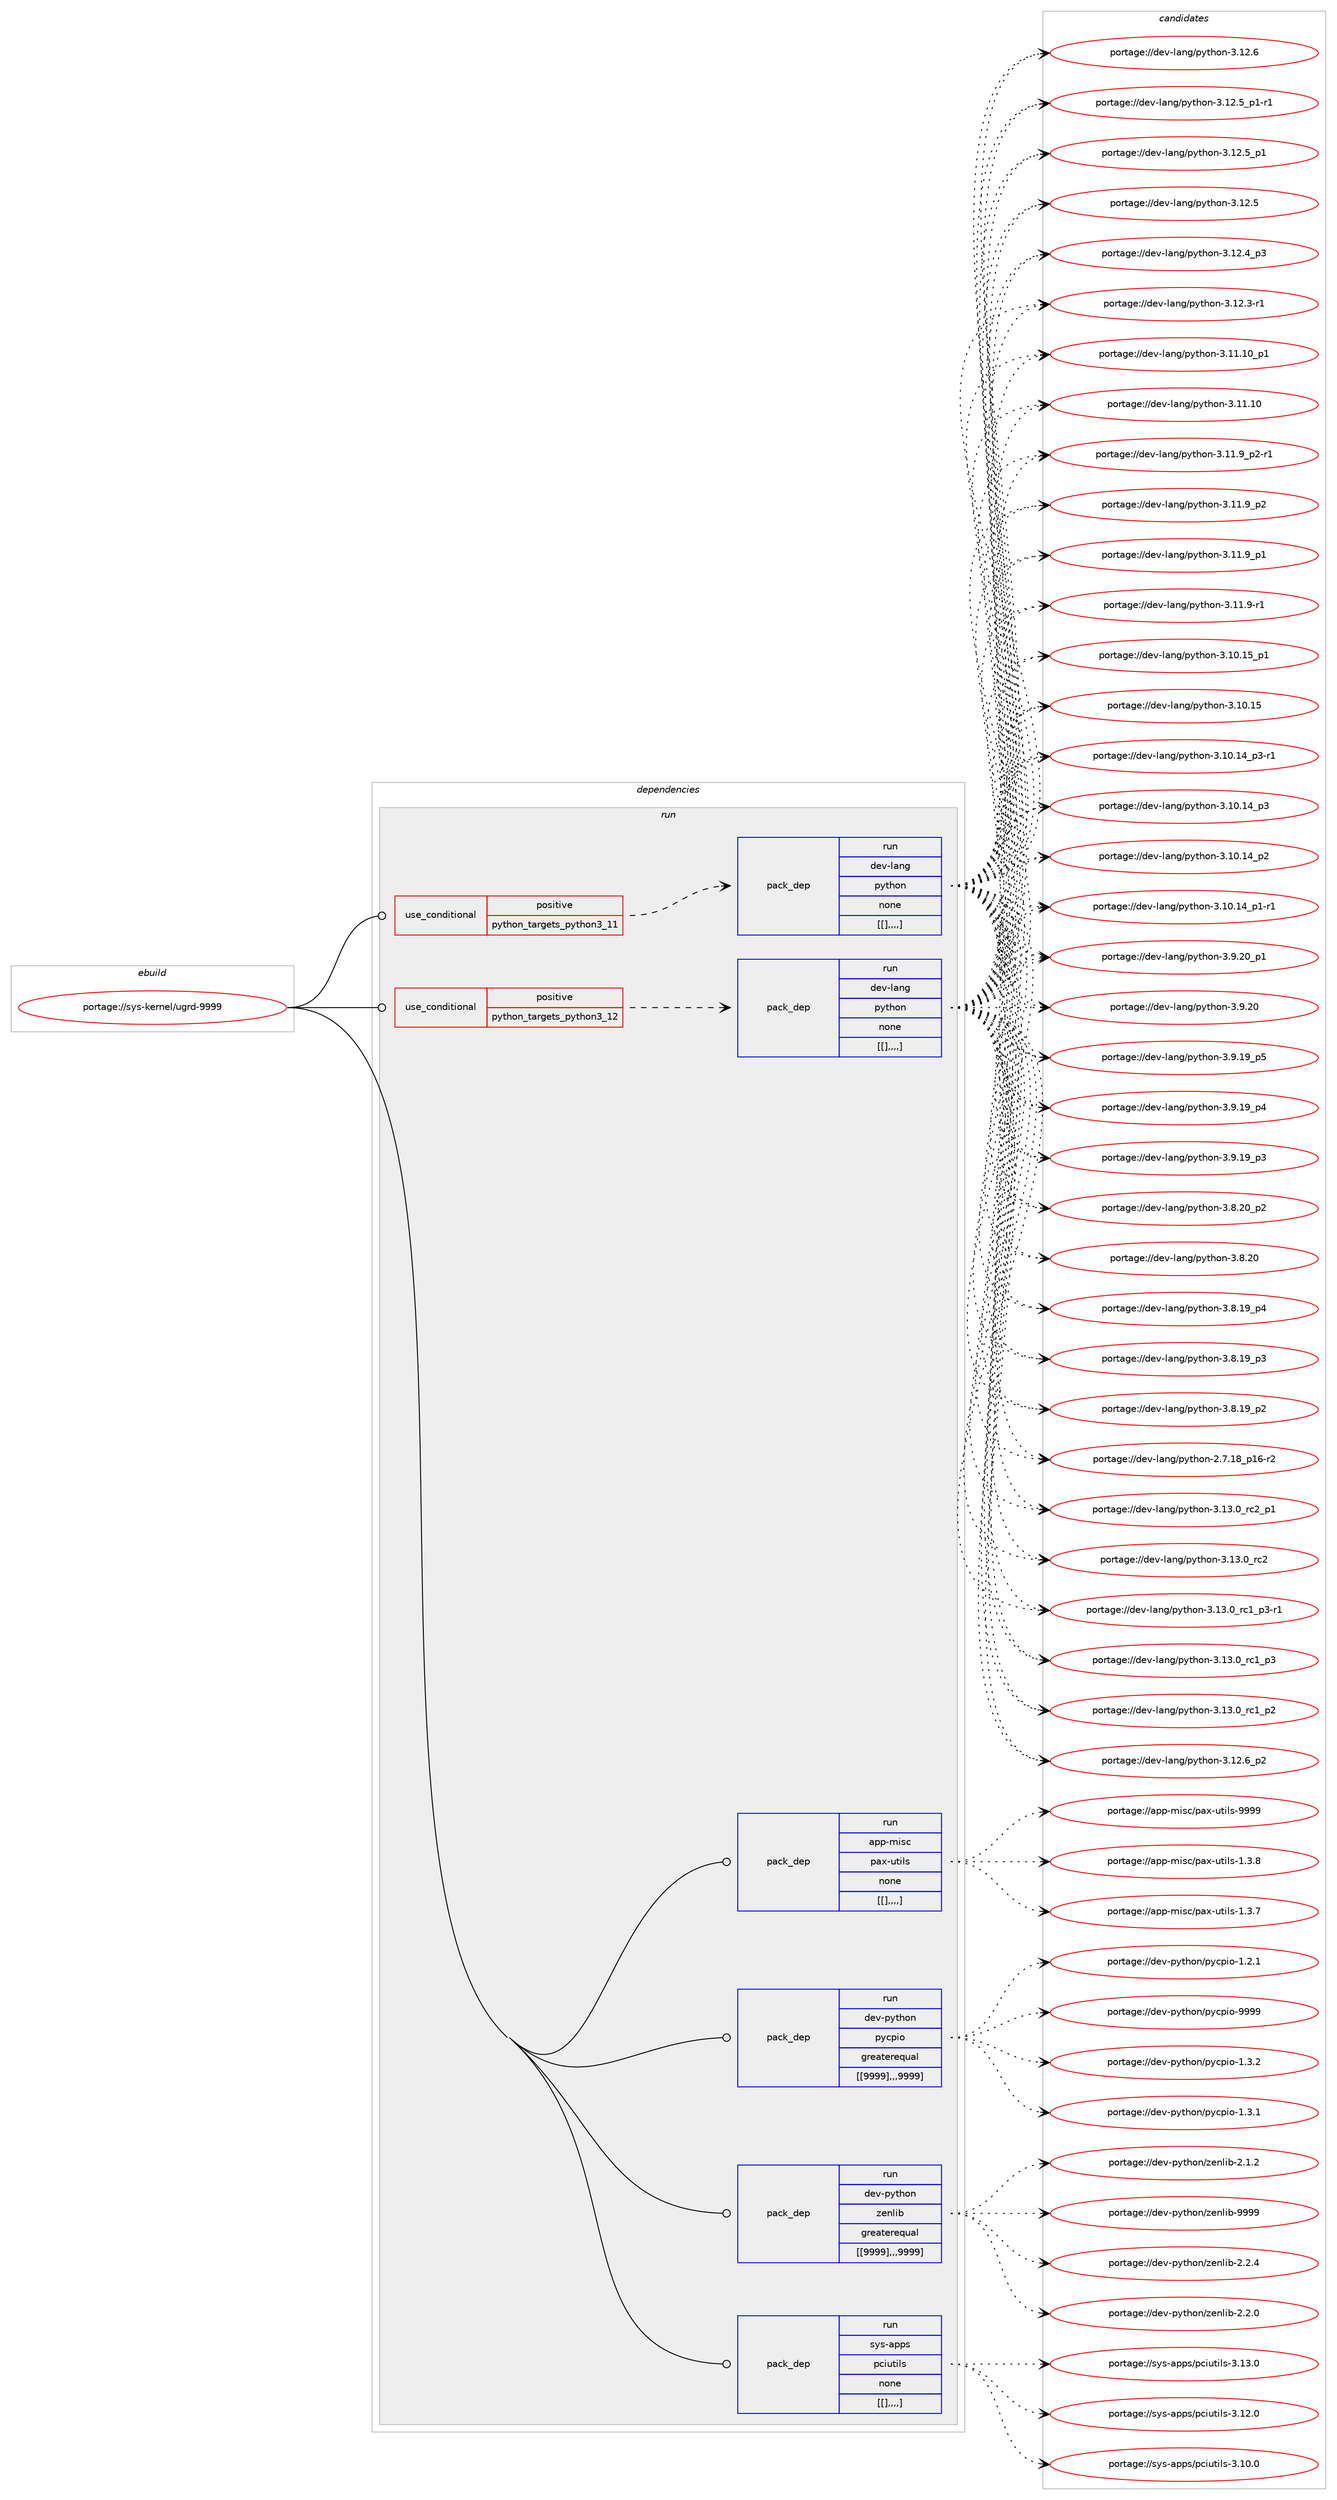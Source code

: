 digraph prolog {

# *************
# Graph options
# *************

newrank=true;
concentrate=true;
compound=true;
graph [rankdir=LR,fontname=Helvetica,fontsize=10,ranksep=1.5];#, ranksep=2.5, nodesep=0.2];
edge  [arrowhead=vee];
node  [fontname=Helvetica,fontsize=10];

# **********
# The ebuild
# **********

subgraph cluster_leftcol {
color=gray;
label=<<i>ebuild</i>>;
id [label="portage://sys-kernel/ugrd-9999", color=red, width=4, href="../sys-kernel/ugrd-9999.svg"];
}

# ****************
# The dependencies
# ****************

subgraph cluster_midcol {
color=gray;
label=<<i>dependencies</i>>;
subgraph cluster_compile {
fillcolor="#eeeeee";
style=filled;
label=<<i>compile</i>>;
}
subgraph cluster_compileandrun {
fillcolor="#eeeeee";
style=filled;
label=<<i>compile and run</i>>;
}
subgraph cluster_run {
fillcolor="#eeeeee";
style=filled;
label=<<i>run</i>>;
subgraph cond121808 {
dependency452248 [label=<<TABLE BORDER="0" CELLBORDER="1" CELLSPACING="0" CELLPADDING="4"><TR><TD ROWSPAN="3" CELLPADDING="10">use_conditional</TD></TR><TR><TD>positive</TD></TR><TR><TD>python_targets_python3_11</TD></TR></TABLE>>, shape=none, color=red];
subgraph pack327439 {
dependency452249 [label=<<TABLE BORDER="0" CELLBORDER="1" CELLSPACING="0" CELLPADDING="4" WIDTH="220"><TR><TD ROWSPAN="6" CELLPADDING="30">pack_dep</TD></TR><TR><TD WIDTH="110">run</TD></TR><TR><TD>dev-lang</TD></TR><TR><TD>python</TD></TR><TR><TD>none</TD></TR><TR><TD>[[],,,,]</TD></TR></TABLE>>, shape=none, color=blue];
}
dependency452248:e -> dependency452249:w [weight=20,style="dashed",arrowhead="vee"];
}
id:e -> dependency452248:w [weight=20,style="solid",arrowhead="odot"];
subgraph cond121809 {
dependency452250 [label=<<TABLE BORDER="0" CELLBORDER="1" CELLSPACING="0" CELLPADDING="4"><TR><TD ROWSPAN="3" CELLPADDING="10">use_conditional</TD></TR><TR><TD>positive</TD></TR><TR><TD>python_targets_python3_12</TD></TR></TABLE>>, shape=none, color=red];
subgraph pack327440 {
dependency452251 [label=<<TABLE BORDER="0" CELLBORDER="1" CELLSPACING="0" CELLPADDING="4" WIDTH="220"><TR><TD ROWSPAN="6" CELLPADDING="30">pack_dep</TD></TR><TR><TD WIDTH="110">run</TD></TR><TR><TD>dev-lang</TD></TR><TR><TD>python</TD></TR><TR><TD>none</TD></TR><TR><TD>[[],,,,]</TD></TR></TABLE>>, shape=none, color=blue];
}
dependency452250:e -> dependency452251:w [weight=20,style="dashed",arrowhead="vee"];
}
id:e -> dependency452250:w [weight=20,style="solid",arrowhead="odot"];
subgraph pack327441 {
dependency452252 [label=<<TABLE BORDER="0" CELLBORDER="1" CELLSPACING="0" CELLPADDING="4" WIDTH="220"><TR><TD ROWSPAN="6" CELLPADDING="30">pack_dep</TD></TR><TR><TD WIDTH="110">run</TD></TR><TR><TD>app-misc</TD></TR><TR><TD>pax-utils</TD></TR><TR><TD>none</TD></TR><TR><TD>[[],,,,]</TD></TR></TABLE>>, shape=none, color=blue];
}
id:e -> dependency452252:w [weight=20,style="solid",arrowhead="odot"];
subgraph pack327442 {
dependency452253 [label=<<TABLE BORDER="0" CELLBORDER="1" CELLSPACING="0" CELLPADDING="4" WIDTH="220"><TR><TD ROWSPAN="6" CELLPADDING="30">pack_dep</TD></TR><TR><TD WIDTH="110">run</TD></TR><TR><TD>dev-python</TD></TR><TR><TD>pycpio</TD></TR><TR><TD>greaterequal</TD></TR><TR><TD>[[9999],,,9999]</TD></TR></TABLE>>, shape=none, color=blue];
}
id:e -> dependency452253:w [weight=20,style="solid",arrowhead="odot"];
subgraph pack327443 {
dependency452254 [label=<<TABLE BORDER="0" CELLBORDER="1" CELLSPACING="0" CELLPADDING="4" WIDTH="220"><TR><TD ROWSPAN="6" CELLPADDING="30">pack_dep</TD></TR><TR><TD WIDTH="110">run</TD></TR><TR><TD>dev-python</TD></TR><TR><TD>zenlib</TD></TR><TR><TD>greaterequal</TD></TR><TR><TD>[[9999],,,9999]</TD></TR></TABLE>>, shape=none, color=blue];
}
id:e -> dependency452254:w [weight=20,style="solid",arrowhead="odot"];
subgraph pack327444 {
dependency452255 [label=<<TABLE BORDER="0" CELLBORDER="1" CELLSPACING="0" CELLPADDING="4" WIDTH="220"><TR><TD ROWSPAN="6" CELLPADDING="30">pack_dep</TD></TR><TR><TD WIDTH="110">run</TD></TR><TR><TD>sys-apps</TD></TR><TR><TD>pciutils</TD></TR><TR><TD>none</TD></TR><TR><TD>[[],,,,]</TD></TR></TABLE>>, shape=none, color=blue];
}
id:e -> dependency452255:w [weight=20,style="solid",arrowhead="odot"];
}
}

# **************
# The candidates
# **************

subgraph cluster_choices {
rank=same;
color=gray;
label=<<i>candidates</i>>;

subgraph choice327439 {
color=black;
nodesep=1;
choice100101118451089711010347112121116104111110455146495146489511499509511249 [label="portage://dev-lang/python-3.13.0_rc2_p1", color=red, width=4,href="../dev-lang/python-3.13.0_rc2_p1.svg"];
choice10010111845108971101034711212111610411111045514649514648951149950 [label="portage://dev-lang/python-3.13.0_rc2", color=red, width=4,href="../dev-lang/python-3.13.0_rc2.svg"];
choice1001011184510897110103471121211161041111104551464951464895114994995112514511449 [label="portage://dev-lang/python-3.13.0_rc1_p3-r1", color=red, width=4,href="../dev-lang/python-3.13.0_rc1_p3-r1.svg"];
choice100101118451089711010347112121116104111110455146495146489511499499511251 [label="portage://dev-lang/python-3.13.0_rc1_p3", color=red, width=4,href="../dev-lang/python-3.13.0_rc1_p3.svg"];
choice100101118451089711010347112121116104111110455146495146489511499499511250 [label="portage://dev-lang/python-3.13.0_rc1_p2", color=red, width=4,href="../dev-lang/python-3.13.0_rc1_p2.svg"];
choice100101118451089711010347112121116104111110455146495046549511250 [label="portage://dev-lang/python-3.12.6_p2", color=red, width=4,href="../dev-lang/python-3.12.6_p2.svg"];
choice10010111845108971101034711212111610411111045514649504654 [label="portage://dev-lang/python-3.12.6", color=red, width=4,href="../dev-lang/python-3.12.6.svg"];
choice1001011184510897110103471121211161041111104551464950465395112494511449 [label="portage://dev-lang/python-3.12.5_p1-r1", color=red, width=4,href="../dev-lang/python-3.12.5_p1-r1.svg"];
choice100101118451089711010347112121116104111110455146495046539511249 [label="portage://dev-lang/python-3.12.5_p1", color=red, width=4,href="../dev-lang/python-3.12.5_p1.svg"];
choice10010111845108971101034711212111610411111045514649504653 [label="portage://dev-lang/python-3.12.5", color=red, width=4,href="../dev-lang/python-3.12.5.svg"];
choice100101118451089711010347112121116104111110455146495046529511251 [label="portage://dev-lang/python-3.12.4_p3", color=red, width=4,href="../dev-lang/python-3.12.4_p3.svg"];
choice100101118451089711010347112121116104111110455146495046514511449 [label="portage://dev-lang/python-3.12.3-r1", color=red, width=4,href="../dev-lang/python-3.12.3-r1.svg"];
choice10010111845108971101034711212111610411111045514649494649489511249 [label="portage://dev-lang/python-3.11.10_p1", color=red, width=4,href="../dev-lang/python-3.11.10_p1.svg"];
choice1001011184510897110103471121211161041111104551464949464948 [label="portage://dev-lang/python-3.11.10", color=red, width=4,href="../dev-lang/python-3.11.10.svg"];
choice1001011184510897110103471121211161041111104551464949465795112504511449 [label="portage://dev-lang/python-3.11.9_p2-r1", color=red, width=4,href="../dev-lang/python-3.11.9_p2-r1.svg"];
choice100101118451089711010347112121116104111110455146494946579511250 [label="portage://dev-lang/python-3.11.9_p2", color=red, width=4,href="../dev-lang/python-3.11.9_p2.svg"];
choice100101118451089711010347112121116104111110455146494946579511249 [label="portage://dev-lang/python-3.11.9_p1", color=red, width=4,href="../dev-lang/python-3.11.9_p1.svg"];
choice100101118451089711010347112121116104111110455146494946574511449 [label="portage://dev-lang/python-3.11.9-r1", color=red, width=4,href="../dev-lang/python-3.11.9-r1.svg"];
choice10010111845108971101034711212111610411111045514649484649539511249 [label="portage://dev-lang/python-3.10.15_p1", color=red, width=4,href="../dev-lang/python-3.10.15_p1.svg"];
choice1001011184510897110103471121211161041111104551464948464953 [label="portage://dev-lang/python-3.10.15", color=red, width=4,href="../dev-lang/python-3.10.15.svg"];
choice100101118451089711010347112121116104111110455146494846495295112514511449 [label="portage://dev-lang/python-3.10.14_p3-r1", color=red, width=4,href="../dev-lang/python-3.10.14_p3-r1.svg"];
choice10010111845108971101034711212111610411111045514649484649529511251 [label="portage://dev-lang/python-3.10.14_p3", color=red, width=4,href="../dev-lang/python-3.10.14_p3.svg"];
choice10010111845108971101034711212111610411111045514649484649529511250 [label="portage://dev-lang/python-3.10.14_p2", color=red, width=4,href="../dev-lang/python-3.10.14_p2.svg"];
choice100101118451089711010347112121116104111110455146494846495295112494511449 [label="portage://dev-lang/python-3.10.14_p1-r1", color=red, width=4,href="../dev-lang/python-3.10.14_p1-r1.svg"];
choice100101118451089711010347112121116104111110455146574650489511249 [label="portage://dev-lang/python-3.9.20_p1", color=red, width=4,href="../dev-lang/python-3.9.20_p1.svg"];
choice10010111845108971101034711212111610411111045514657465048 [label="portage://dev-lang/python-3.9.20", color=red, width=4,href="../dev-lang/python-3.9.20.svg"];
choice100101118451089711010347112121116104111110455146574649579511253 [label="portage://dev-lang/python-3.9.19_p5", color=red, width=4,href="../dev-lang/python-3.9.19_p5.svg"];
choice100101118451089711010347112121116104111110455146574649579511252 [label="portage://dev-lang/python-3.9.19_p4", color=red, width=4,href="../dev-lang/python-3.9.19_p4.svg"];
choice100101118451089711010347112121116104111110455146574649579511251 [label="portage://dev-lang/python-3.9.19_p3", color=red, width=4,href="../dev-lang/python-3.9.19_p3.svg"];
choice100101118451089711010347112121116104111110455146564650489511250 [label="portage://dev-lang/python-3.8.20_p2", color=red, width=4,href="../dev-lang/python-3.8.20_p2.svg"];
choice10010111845108971101034711212111610411111045514656465048 [label="portage://dev-lang/python-3.8.20", color=red, width=4,href="../dev-lang/python-3.8.20.svg"];
choice100101118451089711010347112121116104111110455146564649579511252 [label="portage://dev-lang/python-3.8.19_p4", color=red, width=4,href="../dev-lang/python-3.8.19_p4.svg"];
choice100101118451089711010347112121116104111110455146564649579511251 [label="portage://dev-lang/python-3.8.19_p3", color=red, width=4,href="../dev-lang/python-3.8.19_p3.svg"];
choice100101118451089711010347112121116104111110455146564649579511250 [label="portage://dev-lang/python-3.8.19_p2", color=red, width=4,href="../dev-lang/python-3.8.19_p2.svg"];
choice100101118451089711010347112121116104111110455046554649569511249544511450 [label="portage://dev-lang/python-2.7.18_p16-r2", color=red, width=4,href="../dev-lang/python-2.7.18_p16-r2.svg"];
dependency452249:e -> choice100101118451089711010347112121116104111110455146495146489511499509511249:w [style=dotted,weight="100"];
dependency452249:e -> choice10010111845108971101034711212111610411111045514649514648951149950:w [style=dotted,weight="100"];
dependency452249:e -> choice1001011184510897110103471121211161041111104551464951464895114994995112514511449:w [style=dotted,weight="100"];
dependency452249:e -> choice100101118451089711010347112121116104111110455146495146489511499499511251:w [style=dotted,weight="100"];
dependency452249:e -> choice100101118451089711010347112121116104111110455146495146489511499499511250:w [style=dotted,weight="100"];
dependency452249:e -> choice100101118451089711010347112121116104111110455146495046549511250:w [style=dotted,weight="100"];
dependency452249:e -> choice10010111845108971101034711212111610411111045514649504654:w [style=dotted,weight="100"];
dependency452249:e -> choice1001011184510897110103471121211161041111104551464950465395112494511449:w [style=dotted,weight="100"];
dependency452249:e -> choice100101118451089711010347112121116104111110455146495046539511249:w [style=dotted,weight="100"];
dependency452249:e -> choice10010111845108971101034711212111610411111045514649504653:w [style=dotted,weight="100"];
dependency452249:e -> choice100101118451089711010347112121116104111110455146495046529511251:w [style=dotted,weight="100"];
dependency452249:e -> choice100101118451089711010347112121116104111110455146495046514511449:w [style=dotted,weight="100"];
dependency452249:e -> choice10010111845108971101034711212111610411111045514649494649489511249:w [style=dotted,weight="100"];
dependency452249:e -> choice1001011184510897110103471121211161041111104551464949464948:w [style=dotted,weight="100"];
dependency452249:e -> choice1001011184510897110103471121211161041111104551464949465795112504511449:w [style=dotted,weight="100"];
dependency452249:e -> choice100101118451089711010347112121116104111110455146494946579511250:w [style=dotted,weight="100"];
dependency452249:e -> choice100101118451089711010347112121116104111110455146494946579511249:w [style=dotted,weight="100"];
dependency452249:e -> choice100101118451089711010347112121116104111110455146494946574511449:w [style=dotted,weight="100"];
dependency452249:e -> choice10010111845108971101034711212111610411111045514649484649539511249:w [style=dotted,weight="100"];
dependency452249:e -> choice1001011184510897110103471121211161041111104551464948464953:w [style=dotted,weight="100"];
dependency452249:e -> choice100101118451089711010347112121116104111110455146494846495295112514511449:w [style=dotted,weight="100"];
dependency452249:e -> choice10010111845108971101034711212111610411111045514649484649529511251:w [style=dotted,weight="100"];
dependency452249:e -> choice10010111845108971101034711212111610411111045514649484649529511250:w [style=dotted,weight="100"];
dependency452249:e -> choice100101118451089711010347112121116104111110455146494846495295112494511449:w [style=dotted,weight="100"];
dependency452249:e -> choice100101118451089711010347112121116104111110455146574650489511249:w [style=dotted,weight="100"];
dependency452249:e -> choice10010111845108971101034711212111610411111045514657465048:w [style=dotted,weight="100"];
dependency452249:e -> choice100101118451089711010347112121116104111110455146574649579511253:w [style=dotted,weight="100"];
dependency452249:e -> choice100101118451089711010347112121116104111110455146574649579511252:w [style=dotted,weight="100"];
dependency452249:e -> choice100101118451089711010347112121116104111110455146574649579511251:w [style=dotted,weight="100"];
dependency452249:e -> choice100101118451089711010347112121116104111110455146564650489511250:w [style=dotted,weight="100"];
dependency452249:e -> choice10010111845108971101034711212111610411111045514656465048:w [style=dotted,weight="100"];
dependency452249:e -> choice100101118451089711010347112121116104111110455146564649579511252:w [style=dotted,weight="100"];
dependency452249:e -> choice100101118451089711010347112121116104111110455146564649579511251:w [style=dotted,weight="100"];
dependency452249:e -> choice100101118451089711010347112121116104111110455146564649579511250:w [style=dotted,weight="100"];
dependency452249:e -> choice100101118451089711010347112121116104111110455046554649569511249544511450:w [style=dotted,weight="100"];
}
subgraph choice327440 {
color=black;
nodesep=1;
choice100101118451089711010347112121116104111110455146495146489511499509511249 [label="portage://dev-lang/python-3.13.0_rc2_p1", color=red, width=4,href="../dev-lang/python-3.13.0_rc2_p1.svg"];
choice10010111845108971101034711212111610411111045514649514648951149950 [label="portage://dev-lang/python-3.13.0_rc2", color=red, width=4,href="../dev-lang/python-3.13.0_rc2.svg"];
choice1001011184510897110103471121211161041111104551464951464895114994995112514511449 [label="portage://dev-lang/python-3.13.0_rc1_p3-r1", color=red, width=4,href="../dev-lang/python-3.13.0_rc1_p3-r1.svg"];
choice100101118451089711010347112121116104111110455146495146489511499499511251 [label="portage://dev-lang/python-3.13.0_rc1_p3", color=red, width=4,href="../dev-lang/python-3.13.0_rc1_p3.svg"];
choice100101118451089711010347112121116104111110455146495146489511499499511250 [label="portage://dev-lang/python-3.13.0_rc1_p2", color=red, width=4,href="../dev-lang/python-3.13.0_rc1_p2.svg"];
choice100101118451089711010347112121116104111110455146495046549511250 [label="portage://dev-lang/python-3.12.6_p2", color=red, width=4,href="../dev-lang/python-3.12.6_p2.svg"];
choice10010111845108971101034711212111610411111045514649504654 [label="portage://dev-lang/python-3.12.6", color=red, width=4,href="../dev-lang/python-3.12.6.svg"];
choice1001011184510897110103471121211161041111104551464950465395112494511449 [label="portage://dev-lang/python-3.12.5_p1-r1", color=red, width=4,href="../dev-lang/python-3.12.5_p1-r1.svg"];
choice100101118451089711010347112121116104111110455146495046539511249 [label="portage://dev-lang/python-3.12.5_p1", color=red, width=4,href="../dev-lang/python-3.12.5_p1.svg"];
choice10010111845108971101034711212111610411111045514649504653 [label="portage://dev-lang/python-3.12.5", color=red, width=4,href="../dev-lang/python-3.12.5.svg"];
choice100101118451089711010347112121116104111110455146495046529511251 [label="portage://dev-lang/python-3.12.4_p3", color=red, width=4,href="../dev-lang/python-3.12.4_p3.svg"];
choice100101118451089711010347112121116104111110455146495046514511449 [label="portage://dev-lang/python-3.12.3-r1", color=red, width=4,href="../dev-lang/python-3.12.3-r1.svg"];
choice10010111845108971101034711212111610411111045514649494649489511249 [label="portage://dev-lang/python-3.11.10_p1", color=red, width=4,href="../dev-lang/python-3.11.10_p1.svg"];
choice1001011184510897110103471121211161041111104551464949464948 [label="portage://dev-lang/python-3.11.10", color=red, width=4,href="../dev-lang/python-3.11.10.svg"];
choice1001011184510897110103471121211161041111104551464949465795112504511449 [label="portage://dev-lang/python-3.11.9_p2-r1", color=red, width=4,href="../dev-lang/python-3.11.9_p2-r1.svg"];
choice100101118451089711010347112121116104111110455146494946579511250 [label="portage://dev-lang/python-3.11.9_p2", color=red, width=4,href="../dev-lang/python-3.11.9_p2.svg"];
choice100101118451089711010347112121116104111110455146494946579511249 [label="portage://dev-lang/python-3.11.9_p1", color=red, width=4,href="../dev-lang/python-3.11.9_p1.svg"];
choice100101118451089711010347112121116104111110455146494946574511449 [label="portage://dev-lang/python-3.11.9-r1", color=red, width=4,href="../dev-lang/python-3.11.9-r1.svg"];
choice10010111845108971101034711212111610411111045514649484649539511249 [label="portage://dev-lang/python-3.10.15_p1", color=red, width=4,href="../dev-lang/python-3.10.15_p1.svg"];
choice1001011184510897110103471121211161041111104551464948464953 [label="portage://dev-lang/python-3.10.15", color=red, width=4,href="../dev-lang/python-3.10.15.svg"];
choice100101118451089711010347112121116104111110455146494846495295112514511449 [label="portage://dev-lang/python-3.10.14_p3-r1", color=red, width=4,href="../dev-lang/python-3.10.14_p3-r1.svg"];
choice10010111845108971101034711212111610411111045514649484649529511251 [label="portage://dev-lang/python-3.10.14_p3", color=red, width=4,href="../dev-lang/python-3.10.14_p3.svg"];
choice10010111845108971101034711212111610411111045514649484649529511250 [label="portage://dev-lang/python-3.10.14_p2", color=red, width=4,href="../dev-lang/python-3.10.14_p2.svg"];
choice100101118451089711010347112121116104111110455146494846495295112494511449 [label="portage://dev-lang/python-3.10.14_p1-r1", color=red, width=4,href="../dev-lang/python-3.10.14_p1-r1.svg"];
choice100101118451089711010347112121116104111110455146574650489511249 [label="portage://dev-lang/python-3.9.20_p1", color=red, width=4,href="../dev-lang/python-3.9.20_p1.svg"];
choice10010111845108971101034711212111610411111045514657465048 [label="portage://dev-lang/python-3.9.20", color=red, width=4,href="../dev-lang/python-3.9.20.svg"];
choice100101118451089711010347112121116104111110455146574649579511253 [label="portage://dev-lang/python-3.9.19_p5", color=red, width=4,href="../dev-lang/python-3.9.19_p5.svg"];
choice100101118451089711010347112121116104111110455146574649579511252 [label="portage://dev-lang/python-3.9.19_p4", color=red, width=4,href="../dev-lang/python-3.9.19_p4.svg"];
choice100101118451089711010347112121116104111110455146574649579511251 [label="portage://dev-lang/python-3.9.19_p3", color=red, width=4,href="../dev-lang/python-3.9.19_p3.svg"];
choice100101118451089711010347112121116104111110455146564650489511250 [label="portage://dev-lang/python-3.8.20_p2", color=red, width=4,href="../dev-lang/python-3.8.20_p2.svg"];
choice10010111845108971101034711212111610411111045514656465048 [label="portage://dev-lang/python-3.8.20", color=red, width=4,href="../dev-lang/python-3.8.20.svg"];
choice100101118451089711010347112121116104111110455146564649579511252 [label="portage://dev-lang/python-3.8.19_p4", color=red, width=4,href="../dev-lang/python-3.8.19_p4.svg"];
choice100101118451089711010347112121116104111110455146564649579511251 [label="portage://dev-lang/python-3.8.19_p3", color=red, width=4,href="../dev-lang/python-3.8.19_p3.svg"];
choice100101118451089711010347112121116104111110455146564649579511250 [label="portage://dev-lang/python-3.8.19_p2", color=red, width=4,href="../dev-lang/python-3.8.19_p2.svg"];
choice100101118451089711010347112121116104111110455046554649569511249544511450 [label="portage://dev-lang/python-2.7.18_p16-r2", color=red, width=4,href="../dev-lang/python-2.7.18_p16-r2.svg"];
dependency452251:e -> choice100101118451089711010347112121116104111110455146495146489511499509511249:w [style=dotted,weight="100"];
dependency452251:e -> choice10010111845108971101034711212111610411111045514649514648951149950:w [style=dotted,weight="100"];
dependency452251:e -> choice1001011184510897110103471121211161041111104551464951464895114994995112514511449:w [style=dotted,weight="100"];
dependency452251:e -> choice100101118451089711010347112121116104111110455146495146489511499499511251:w [style=dotted,weight="100"];
dependency452251:e -> choice100101118451089711010347112121116104111110455146495146489511499499511250:w [style=dotted,weight="100"];
dependency452251:e -> choice100101118451089711010347112121116104111110455146495046549511250:w [style=dotted,weight="100"];
dependency452251:e -> choice10010111845108971101034711212111610411111045514649504654:w [style=dotted,weight="100"];
dependency452251:e -> choice1001011184510897110103471121211161041111104551464950465395112494511449:w [style=dotted,weight="100"];
dependency452251:e -> choice100101118451089711010347112121116104111110455146495046539511249:w [style=dotted,weight="100"];
dependency452251:e -> choice10010111845108971101034711212111610411111045514649504653:w [style=dotted,weight="100"];
dependency452251:e -> choice100101118451089711010347112121116104111110455146495046529511251:w [style=dotted,weight="100"];
dependency452251:e -> choice100101118451089711010347112121116104111110455146495046514511449:w [style=dotted,weight="100"];
dependency452251:e -> choice10010111845108971101034711212111610411111045514649494649489511249:w [style=dotted,weight="100"];
dependency452251:e -> choice1001011184510897110103471121211161041111104551464949464948:w [style=dotted,weight="100"];
dependency452251:e -> choice1001011184510897110103471121211161041111104551464949465795112504511449:w [style=dotted,weight="100"];
dependency452251:e -> choice100101118451089711010347112121116104111110455146494946579511250:w [style=dotted,weight="100"];
dependency452251:e -> choice100101118451089711010347112121116104111110455146494946579511249:w [style=dotted,weight="100"];
dependency452251:e -> choice100101118451089711010347112121116104111110455146494946574511449:w [style=dotted,weight="100"];
dependency452251:e -> choice10010111845108971101034711212111610411111045514649484649539511249:w [style=dotted,weight="100"];
dependency452251:e -> choice1001011184510897110103471121211161041111104551464948464953:w [style=dotted,weight="100"];
dependency452251:e -> choice100101118451089711010347112121116104111110455146494846495295112514511449:w [style=dotted,weight="100"];
dependency452251:e -> choice10010111845108971101034711212111610411111045514649484649529511251:w [style=dotted,weight="100"];
dependency452251:e -> choice10010111845108971101034711212111610411111045514649484649529511250:w [style=dotted,weight="100"];
dependency452251:e -> choice100101118451089711010347112121116104111110455146494846495295112494511449:w [style=dotted,weight="100"];
dependency452251:e -> choice100101118451089711010347112121116104111110455146574650489511249:w [style=dotted,weight="100"];
dependency452251:e -> choice10010111845108971101034711212111610411111045514657465048:w [style=dotted,weight="100"];
dependency452251:e -> choice100101118451089711010347112121116104111110455146574649579511253:w [style=dotted,weight="100"];
dependency452251:e -> choice100101118451089711010347112121116104111110455146574649579511252:w [style=dotted,weight="100"];
dependency452251:e -> choice100101118451089711010347112121116104111110455146574649579511251:w [style=dotted,weight="100"];
dependency452251:e -> choice100101118451089711010347112121116104111110455146564650489511250:w [style=dotted,weight="100"];
dependency452251:e -> choice10010111845108971101034711212111610411111045514656465048:w [style=dotted,weight="100"];
dependency452251:e -> choice100101118451089711010347112121116104111110455146564649579511252:w [style=dotted,weight="100"];
dependency452251:e -> choice100101118451089711010347112121116104111110455146564649579511251:w [style=dotted,weight="100"];
dependency452251:e -> choice100101118451089711010347112121116104111110455146564649579511250:w [style=dotted,weight="100"];
dependency452251:e -> choice100101118451089711010347112121116104111110455046554649569511249544511450:w [style=dotted,weight="100"];
}
subgraph choice327441 {
color=black;
nodesep=1;
choice9711211245109105115994711297120451171161051081154557575757 [label="portage://app-misc/pax-utils-9999", color=red, width=4,href="../app-misc/pax-utils-9999.svg"];
choice971121124510910511599471129712045117116105108115454946514656 [label="portage://app-misc/pax-utils-1.3.8", color=red, width=4,href="../app-misc/pax-utils-1.3.8.svg"];
choice971121124510910511599471129712045117116105108115454946514655 [label="portage://app-misc/pax-utils-1.3.7", color=red, width=4,href="../app-misc/pax-utils-1.3.7.svg"];
dependency452252:e -> choice9711211245109105115994711297120451171161051081154557575757:w [style=dotted,weight="100"];
dependency452252:e -> choice971121124510910511599471129712045117116105108115454946514656:w [style=dotted,weight="100"];
dependency452252:e -> choice971121124510910511599471129712045117116105108115454946514655:w [style=dotted,weight="100"];
}
subgraph choice327442 {
color=black;
nodesep=1;
choice1001011184511212111610411111047112121991121051114557575757 [label="portage://dev-python/pycpio-9999", color=red, width=4,href="../dev-python/pycpio-9999.svg"];
choice100101118451121211161041111104711212199112105111454946514650 [label="portage://dev-python/pycpio-1.3.2", color=red, width=4,href="../dev-python/pycpio-1.3.2.svg"];
choice100101118451121211161041111104711212199112105111454946514649 [label="portage://dev-python/pycpio-1.3.1", color=red, width=4,href="../dev-python/pycpio-1.3.1.svg"];
choice100101118451121211161041111104711212199112105111454946504649 [label="portage://dev-python/pycpio-1.2.1", color=red, width=4,href="../dev-python/pycpio-1.2.1.svg"];
dependency452253:e -> choice1001011184511212111610411111047112121991121051114557575757:w [style=dotted,weight="100"];
dependency452253:e -> choice100101118451121211161041111104711212199112105111454946514650:w [style=dotted,weight="100"];
dependency452253:e -> choice100101118451121211161041111104711212199112105111454946514649:w [style=dotted,weight="100"];
dependency452253:e -> choice100101118451121211161041111104711212199112105111454946504649:w [style=dotted,weight="100"];
}
subgraph choice327443 {
color=black;
nodesep=1;
choice1001011184511212111610411111047122101110108105984557575757 [label="portage://dev-python/zenlib-9999", color=red, width=4,href="../dev-python/zenlib-9999.svg"];
choice100101118451121211161041111104712210111010810598455046504652 [label="portage://dev-python/zenlib-2.2.4", color=red, width=4,href="../dev-python/zenlib-2.2.4.svg"];
choice100101118451121211161041111104712210111010810598455046504648 [label="portage://dev-python/zenlib-2.2.0", color=red, width=4,href="../dev-python/zenlib-2.2.0.svg"];
choice100101118451121211161041111104712210111010810598455046494650 [label="portage://dev-python/zenlib-2.1.2", color=red, width=4,href="../dev-python/zenlib-2.1.2.svg"];
dependency452254:e -> choice1001011184511212111610411111047122101110108105984557575757:w [style=dotted,weight="100"];
dependency452254:e -> choice100101118451121211161041111104712210111010810598455046504652:w [style=dotted,weight="100"];
dependency452254:e -> choice100101118451121211161041111104712210111010810598455046504648:w [style=dotted,weight="100"];
dependency452254:e -> choice100101118451121211161041111104712210111010810598455046494650:w [style=dotted,weight="100"];
}
subgraph choice327444 {
color=black;
nodesep=1;
choice1151211154597112112115471129910511711610510811545514649514648 [label="portage://sys-apps/pciutils-3.13.0", color=red, width=4,href="../sys-apps/pciutils-3.13.0.svg"];
choice1151211154597112112115471129910511711610510811545514649504648 [label="portage://sys-apps/pciutils-3.12.0", color=red, width=4,href="../sys-apps/pciutils-3.12.0.svg"];
choice1151211154597112112115471129910511711610510811545514649484648 [label="portage://sys-apps/pciutils-3.10.0", color=red, width=4,href="../sys-apps/pciutils-3.10.0.svg"];
dependency452255:e -> choice1151211154597112112115471129910511711610510811545514649514648:w [style=dotted,weight="100"];
dependency452255:e -> choice1151211154597112112115471129910511711610510811545514649504648:w [style=dotted,weight="100"];
dependency452255:e -> choice1151211154597112112115471129910511711610510811545514649484648:w [style=dotted,weight="100"];
}
}

}
